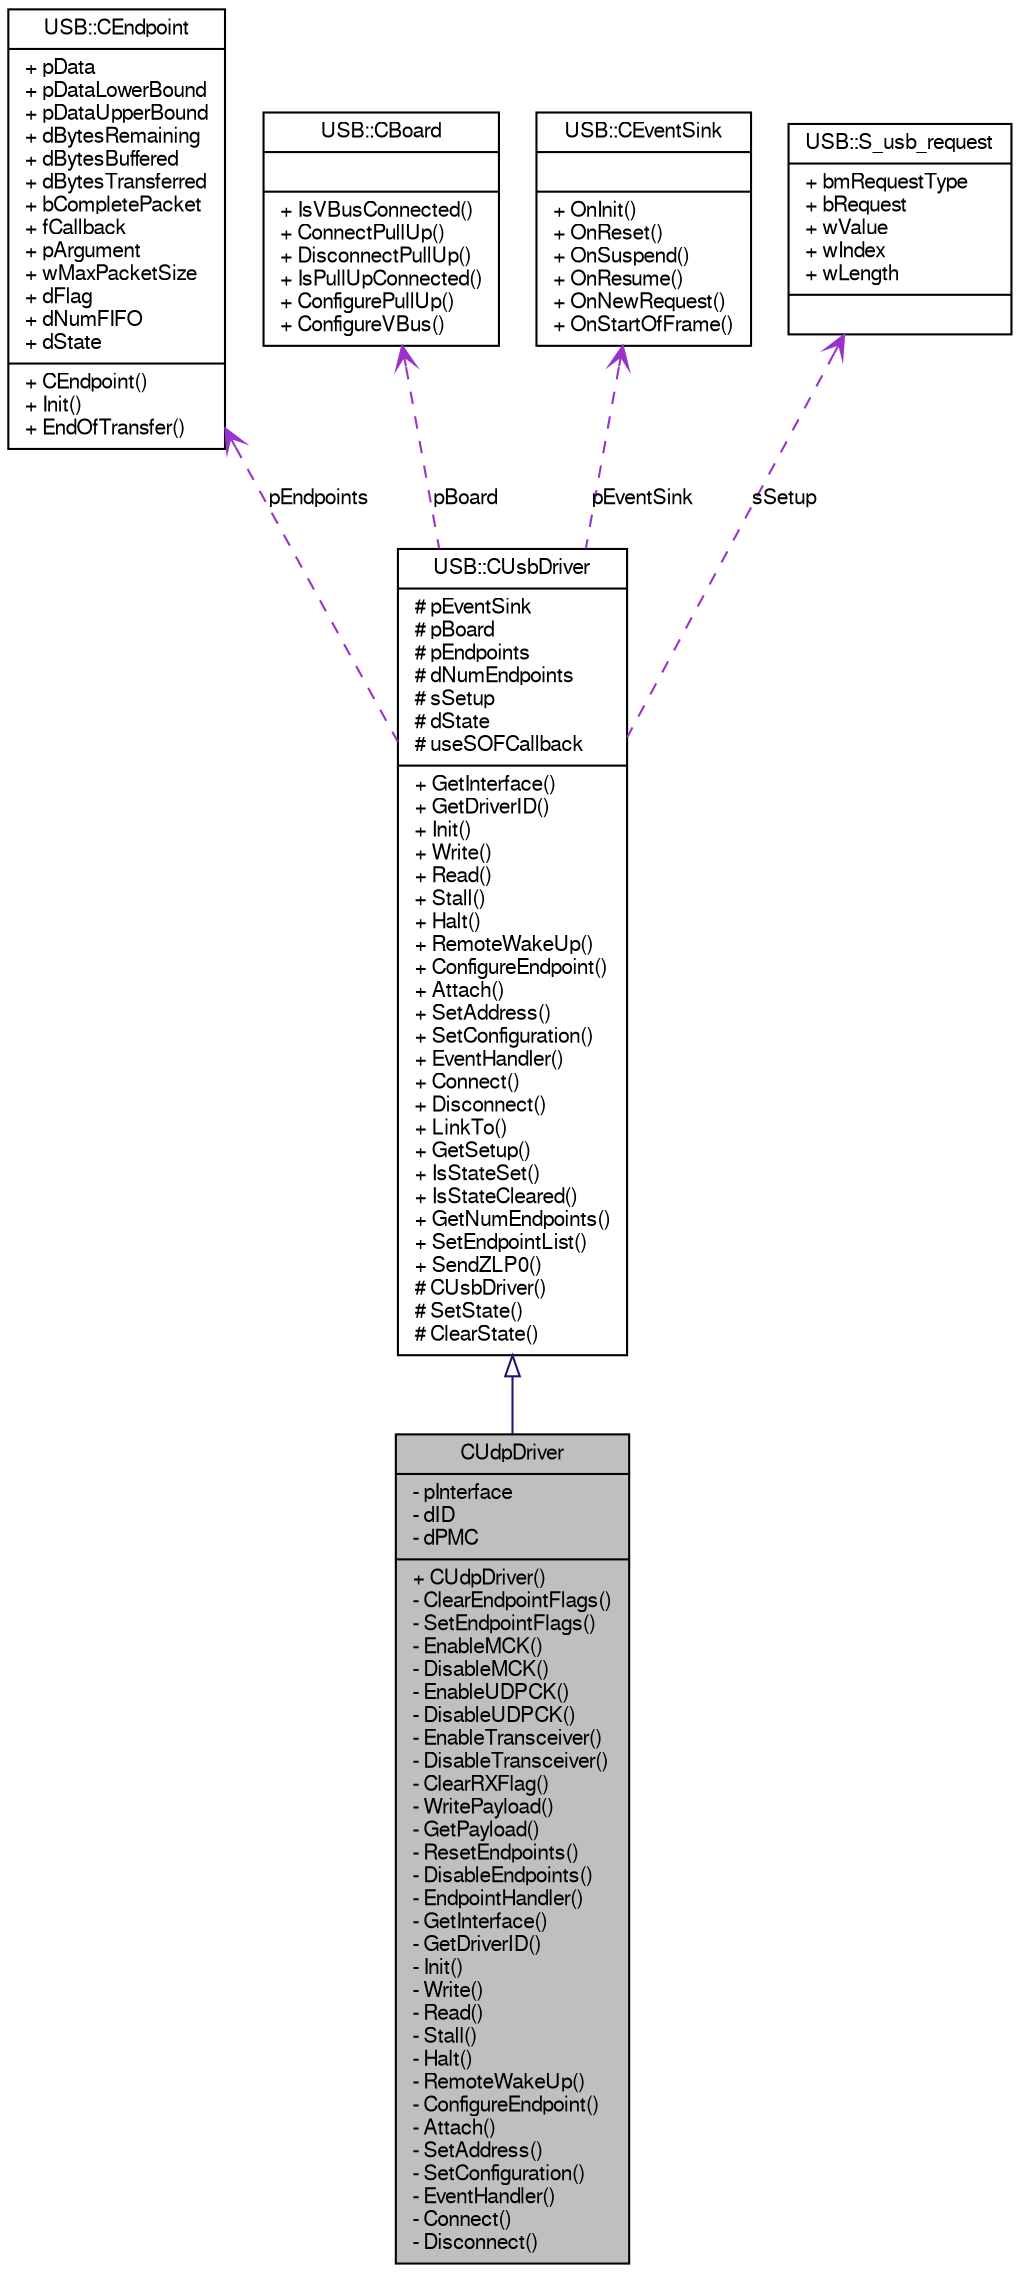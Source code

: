 digraph G
{
  bgcolor="transparent";
  edge [fontname="FreeSans",fontsize=10,labelfontname="FreeSans",labelfontsize=10];
  node [fontname="FreeSans",fontsize=10,shape=record];
  Node1 [label="{CUdpDriver\n|- pInterface\l- dID\l- dPMC\l|+ CUdpDriver()\l- ClearEndpointFlags()\l- SetEndpointFlags()\l- EnableMCK()\l- DisableMCK()\l- EnableUDPCK()\l- DisableUDPCK()\l- EnableTransceiver()\l- DisableTransceiver()\l- ClearRXFlag()\l- WritePayload()\l- GetPayload()\l- ResetEndpoints()\l- DisableEndpoints()\l- EndpointHandler()\l- GetInterface()\l- GetDriverID()\l- Init()\l- Write()\l- Read()\l- Stall()\l- Halt()\l- RemoteWakeUp()\l- ConfigureEndpoint()\l- Attach()\l- SetAddress()\l- SetConfiguration()\l- EventHandler()\l- Connect()\l- Disconnect()\l}",height=0.2,width=0.4,color="black", fillcolor="grey75", style="filled" fontcolor="black"];
  Node2 -> Node1 [dir=back,color="midnightblue",fontsize=10,style="solid",arrowtail="empty",fontname="FreeSans"];
  Node2 [label="{USB::CUsbDriver\n|# pEventSink\l# pBoard\l# pEndpoints\l# dNumEndpoints\l# sSetup\l# dState\l# useSOFCallback\l|+ GetInterface()\l+ GetDriverID()\l+ Init()\l+ Write()\l+ Read()\l+ Stall()\l+ Halt()\l+ RemoteWakeUp()\l+ ConfigureEndpoint()\l+ Attach()\l+ SetAddress()\l+ SetConfiguration()\l+ EventHandler()\l+ Connect()\l+ Disconnect()\l+ LinkTo()\l+ GetSetup()\l+ IsStateSet()\l+ IsStateCleared()\l+ GetNumEndpoints()\l+ SetEndpointList()\l+ SendZLP0()\l# CUsbDriver()\l# SetState()\l# ClearState()\l}",height=0.2,width=0.4,color="black",URL="$class_u_s_b_1_1_c_usb_driver.html",tooltip="Low-level USB device driver abstract class."];
  Node3 -> Node2 [dir=back,color="darkorchid3",fontsize=10,style="dashed",label="pEndpoints",arrowtail="open",fontname="FreeSans"];
  Node3 [label="{USB::CEndpoint\n|+ pData\l+ pDataLowerBound\l+ pDataUpperBound\l+ dBytesRemaining\l+ dBytesBuffered\l+ dBytesTransferred\l+ bCompletePacket\l+ fCallback\l+ pArgument\l+ wMaxPacketSize\l+ dFlag\l+ dNumFIFO\l+ dState\l|+ CEndpoint()\l+ Init()\l+ EndOfTransfer()\l}",height=0.2,width=0.4,color="black",URL="$class_u_s_b_1_1_c_endpoint.html",tooltip="This class is used to track the current status of an endpoint, i.e. the current transfer..."];
  Node4 -> Node2 [dir=back,color="darkorchid3",fontsize=10,style="dashed",label="pBoard",arrowtail="open",fontname="FreeSans"];
  Node4 [label="{USB::CBoard\n||+ IsVBusConnected()\l+ ConnectPullUp()\l+ DisconnectPullUp()\l+ IsPullUpConnected()\l+ ConfigurePullUp()\l+ ConfigureVBus()\l}",height=0.2,width=0.4,color="black",URL="$class_u_s_b_1_1_c_board.html",tooltip="Abstract class that declares board specific control of D+ pull up and VBUS detection..."];
  Node5 -> Node2 [dir=back,color="darkorchid3",fontsize=10,style="dashed",label="pEventSink",arrowtail="open",fontname="FreeSans"];
  Node5 [label="{USB::CEventSink\n||+ OnInit()\l+ OnReset()\l+ OnSuspend()\l+ OnResume()\l+ OnNewRequest()\l+ OnStartOfFrame()\l}",height=0.2,width=0.4,color="black",URL="$class_u_s_b_1_1_c_event_sink.html",tooltip="Abstract class that declares various event sinks (callbacks) called by the USB low-level..."];
  Node6 -> Node2 [dir=back,color="darkorchid3",fontsize=10,style="dashed",label="sSetup",arrowtail="open",fontname="FreeSans"];
  Node6 [label="{USB::S_usb_request\n|+ bmRequestType\l+ bRequest\l+ wValue\l+ wIndex\l+ wLength\l|}",height=0.2,width=0.4,color="black",URL="$struct_u_s_b_1_1_s__usb__request.html",tooltip="USB Standard Structures."];
}
